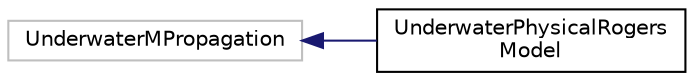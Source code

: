 digraph "Graphical Class Hierarchy"
{
 // LATEX_PDF_SIZE
  edge [fontname="Helvetica",fontsize="10",labelfontname="Helvetica",labelfontsize="10"];
  node [fontname="Helvetica",fontsize="10",shape=record];
  rankdir="LR";
  Node248 [label="UnderwaterMPropagation",height=0.2,width=0.4,color="grey75", fillcolor="white", style="filled",tooltip=" "];
  Node248 -> Node0 [dir="back",color="midnightblue",fontsize="10",style="solid",fontname="Helvetica"];
  Node0 [label="UnderwaterPhysicalRogers\lModel",height=0.2,width=0.4,color="black", fillcolor="white", style="filled",URL="$classUnderwaterPhysicalRogersModel.html",tooltip=" "];
}
